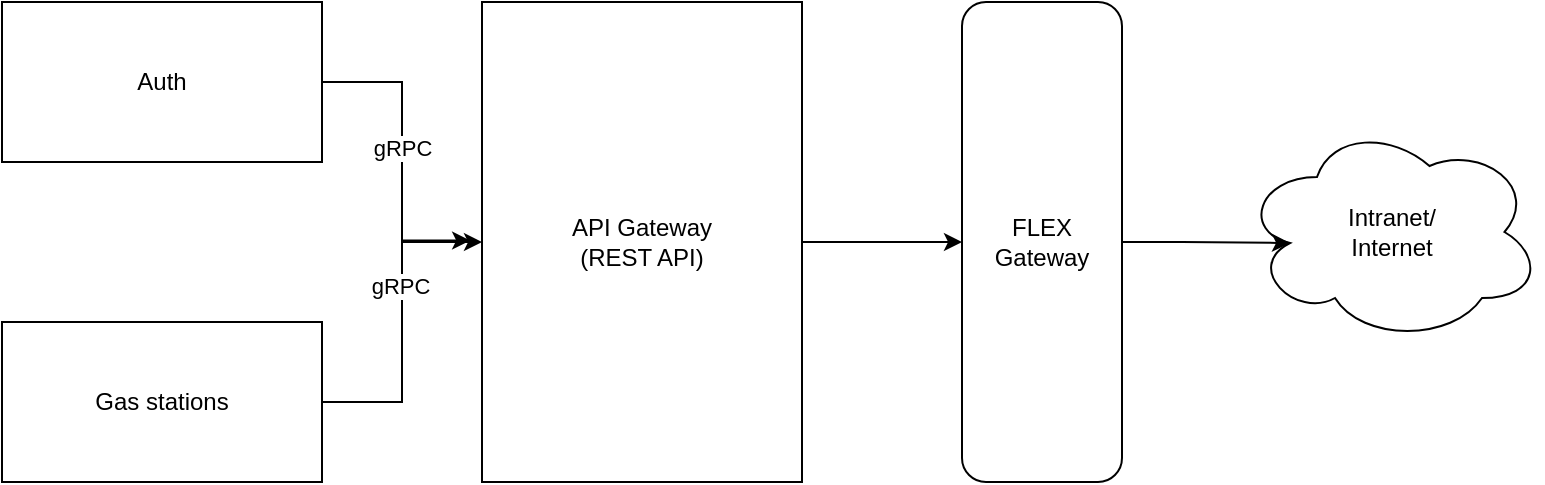 <mxfile version="24.4.2" type="github">
  <diagram name="Página-1" id="9DRcJjq7OS1Ig7JnfaU4">
    <mxGraphModel dx="1050" dy="557" grid="1" gridSize="10" guides="1" tooltips="1" connect="1" arrows="1" fold="1" page="1" pageScale="1" pageWidth="827" pageHeight="1169" math="0" shadow="0">
      <root>
        <mxCell id="0" />
        <mxCell id="1" parent="0" />
        <mxCell id="5rqA7TYwefLQTekeHFRc-1" value="Auth" style="rounded=0;whiteSpace=wrap;html=1;" vertex="1" parent="1">
          <mxGeometry x="80" y="160" width="160" height="80" as="geometry" />
        </mxCell>
        <mxCell id="5rqA7TYwefLQTekeHFRc-5" style="edgeStyle=orthogonalEdgeStyle;rounded=0;orthogonalLoop=1;jettySize=auto;html=1;entryX=0;entryY=0.5;entryDx=0;entryDy=0;" edge="1" parent="1" source="5rqA7TYwefLQTekeHFRc-2" target="5rqA7TYwefLQTekeHFRc-3">
          <mxGeometry relative="1" as="geometry" />
        </mxCell>
        <mxCell id="5rqA7TYwefLQTekeHFRc-6" value="gRPC" style="edgeLabel;html=1;align=center;verticalAlign=middle;resizable=0;points=[];" vertex="1" connectable="0" parent="5rqA7TYwefLQTekeHFRc-5">
          <mxGeometry x="0.225" y="1" relative="1" as="geometry">
            <mxPoint as="offset" />
          </mxGeometry>
        </mxCell>
        <mxCell id="5rqA7TYwefLQTekeHFRc-2" value="Gas stations" style="rounded=0;whiteSpace=wrap;html=1;" vertex="1" parent="1">
          <mxGeometry x="80" y="320" width="160" height="80" as="geometry" />
        </mxCell>
        <mxCell id="5rqA7TYwefLQTekeHFRc-10" value="" style="edgeStyle=orthogonalEdgeStyle;rounded=0;orthogonalLoop=1;jettySize=auto;html=1;" edge="1" parent="1" source="5rqA7TYwefLQTekeHFRc-3" target="5rqA7TYwefLQTekeHFRc-9">
          <mxGeometry relative="1" as="geometry" />
        </mxCell>
        <mxCell id="5rqA7TYwefLQTekeHFRc-3" value="API Gateway&lt;div&gt;(REST API)&lt;/div&gt;" style="rounded=0;whiteSpace=wrap;html=1;" vertex="1" parent="1">
          <mxGeometry x="320" y="160" width="160" height="240" as="geometry" />
        </mxCell>
        <mxCell id="5rqA7TYwefLQTekeHFRc-4" style="edgeStyle=orthogonalEdgeStyle;rounded=0;orthogonalLoop=1;jettySize=auto;html=1;entryX=-0.037;entryY=0.497;entryDx=0;entryDy=0;entryPerimeter=0;" edge="1" parent="1" source="5rqA7TYwefLQTekeHFRc-1" target="5rqA7TYwefLQTekeHFRc-3">
          <mxGeometry relative="1" as="geometry" />
        </mxCell>
        <mxCell id="5rqA7TYwefLQTekeHFRc-7" value="gRPC" style="edgeLabel;html=1;align=center;verticalAlign=middle;resizable=0;points=[];" vertex="1" connectable="0" parent="5rqA7TYwefLQTekeHFRc-4">
          <mxGeometry x="-0.048" relative="1" as="geometry">
            <mxPoint as="offset" />
          </mxGeometry>
        </mxCell>
        <mxCell id="5rqA7TYwefLQTekeHFRc-8" value="Intranet/&lt;div&gt;Internet&lt;/div&gt;" style="ellipse;shape=cloud;whiteSpace=wrap;html=1;" vertex="1" parent="1">
          <mxGeometry x="700" y="220" width="150" height="110" as="geometry" />
        </mxCell>
        <mxCell id="5rqA7TYwefLQTekeHFRc-9" value="FLEX Gateway" style="rounded=1;whiteSpace=wrap;html=1;" vertex="1" parent="1">
          <mxGeometry x="560" y="160" width="80" height="240" as="geometry" />
        </mxCell>
        <mxCell id="5rqA7TYwefLQTekeHFRc-11" style="edgeStyle=orthogonalEdgeStyle;rounded=0;orthogonalLoop=1;jettySize=auto;html=1;entryX=0.16;entryY=0.55;entryDx=0;entryDy=0;entryPerimeter=0;" edge="1" parent="1" source="5rqA7TYwefLQTekeHFRc-9" target="5rqA7TYwefLQTekeHFRc-8">
          <mxGeometry relative="1" as="geometry" />
        </mxCell>
      </root>
    </mxGraphModel>
  </diagram>
</mxfile>
